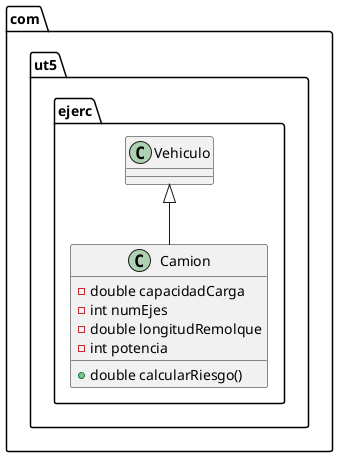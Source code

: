 @startuml
package com.ut5.ejerc {
  class Camion {
    - double capacidadCarga
    - int numEjes
    - double longitudRemolque
    - int potencia
    + double calcularRiesgo()
  }
  Vehiculo <|-- Camion
}
@enduml
